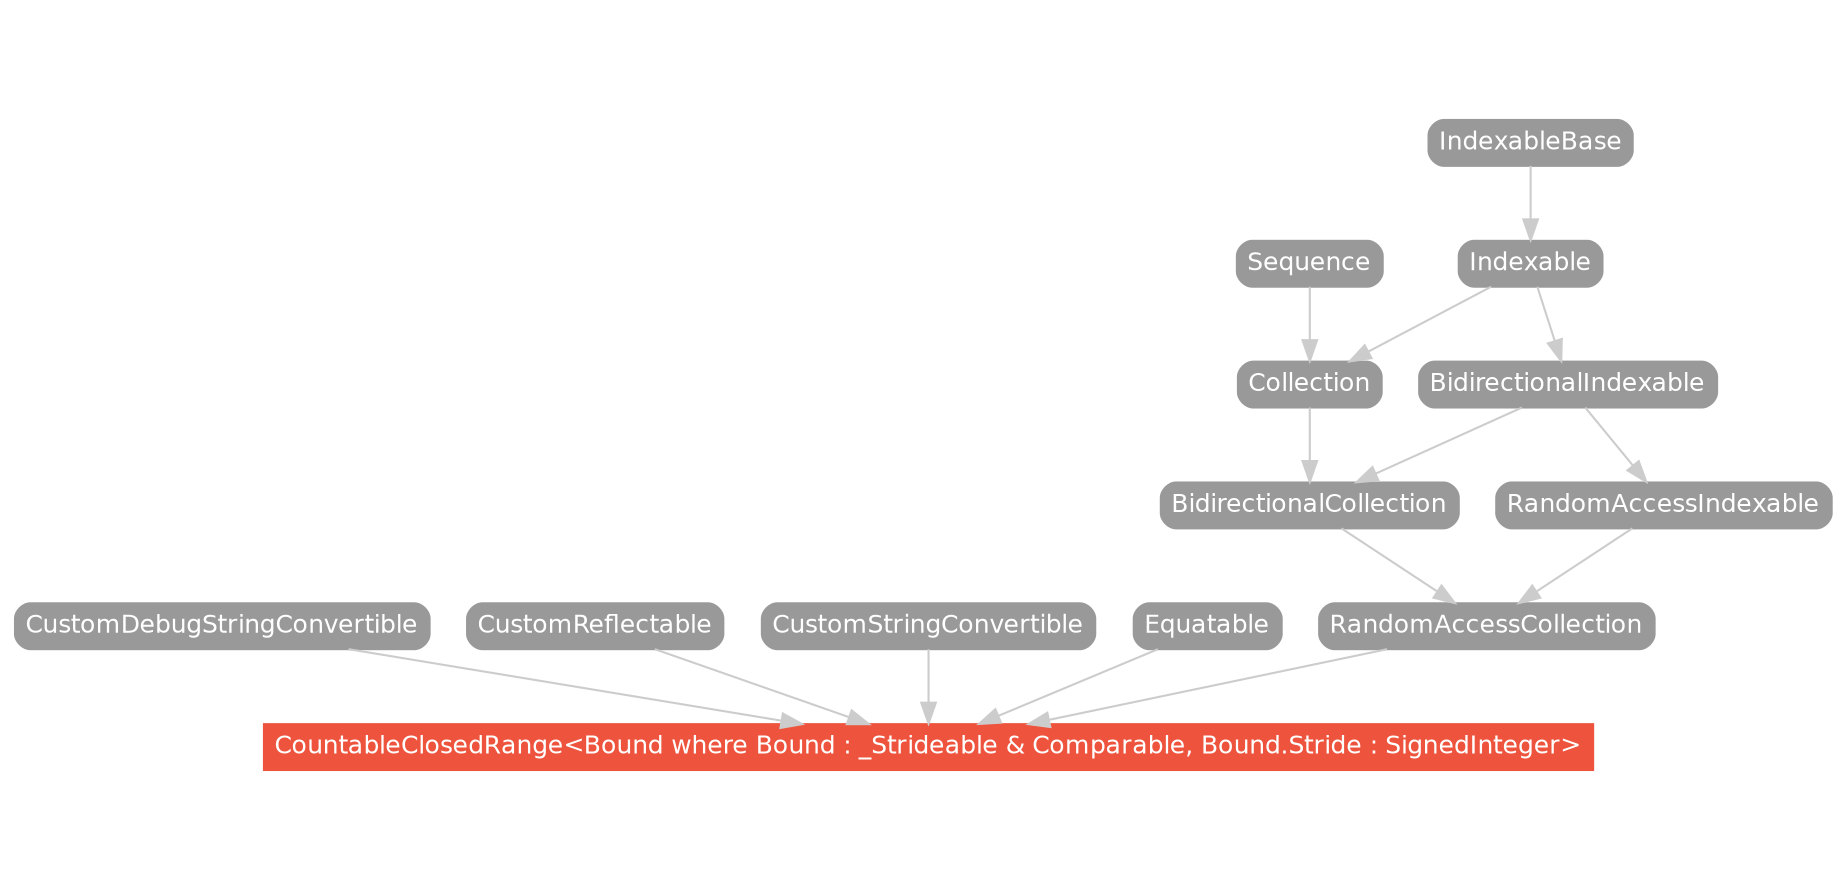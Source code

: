 strict digraph "CountableClosedRange<Bound where Bound : _Strideable & Comparable, Bound.Stride : SignedInteger> - Type Hierarchy - SwiftDoc.org" {
    pad="0.1,0.8"
    node [shape=box, style="filled,rounded", color="#999999", fillcolor="#999999", fontcolor=white, fontname=Helvetica, fontnames="Helvetica,sansserif", fontsize=12, margin="0.07,0.05", height="0.3"]
    edge [color="#cccccc"]
    "BidirectionalCollection" [URL="/protocol/BidirectionalCollection/hierarchy/"]
    "BidirectionalIndexable" [URL="/protocol/BidirectionalIndexable/hierarchy/"]
    "Collection" [URL="/protocol/Collection/hierarchy/"]
    "CountableClosedRange<Bound where Bound : _Strideable & Comparable, Bound.Stride : SignedInteger>" [URL="/type/CountableClosedRange/", style="filled", fillcolor="#ee543d", color="#ee543d"]
    "CustomDebugStringConvertible" [URL="/protocol/CustomDebugStringConvertible/hierarchy/"]
    "CustomReflectable" [URL="/protocol/CustomReflectable/hierarchy/"]
    "CustomStringConvertible" [URL="/protocol/CustomStringConvertible/hierarchy/"]
    "Equatable" [URL="/protocol/Equatable/hierarchy/"]
    "Indexable" [URL="/protocol/Indexable/hierarchy/"]
    "IndexableBase" [URL="/protocol/IndexableBase/hierarchy/"]
    "RandomAccessCollection" [URL="/protocol/RandomAccessCollection/hierarchy/"]
    "RandomAccessIndexable" [URL="/protocol/RandomAccessIndexable/hierarchy/"]
    "Sequence" [URL="/protocol/Sequence/hierarchy/"]    "RandomAccessCollection" -> "CountableClosedRange<Bound where Bound : _Strideable & Comparable, Bound.Stride : SignedInteger>"
    "CustomStringConvertible" -> "CountableClosedRange<Bound where Bound : _Strideable & Comparable, Bound.Stride : SignedInteger>"
    "CustomDebugStringConvertible" -> "CountableClosedRange<Bound where Bound : _Strideable & Comparable, Bound.Stride : SignedInteger>"
    "CustomReflectable" -> "CountableClosedRange<Bound where Bound : _Strideable & Comparable, Bound.Stride : SignedInteger>"
    "Equatable" -> "CountableClosedRange<Bound where Bound : _Strideable & Comparable, Bound.Stride : SignedInteger>"
    "RandomAccessIndexable" -> "RandomAccessCollection"
    "BidirectionalCollection" -> "RandomAccessCollection"
    "BidirectionalIndexable" -> "RandomAccessIndexable"
    "Indexable" -> "BidirectionalIndexable"
    "IndexableBase" -> "Indexable"
    "BidirectionalIndexable" -> "BidirectionalCollection"
    "Collection" -> "BidirectionalCollection"
    "Indexable" -> "BidirectionalIndexable"
    "IndexableBase" -> "Indexable"
    "Indexable" -> "Collection"
    "Sequence" -> "Collection"
    "IndexableBase" -> "Indexable"
    subgraph Types {
        rank = max; "CountableClosedRange<Bound where Bound : _Strideable & Comparable, Bound.Stride : SignedInteger>";
    }
}